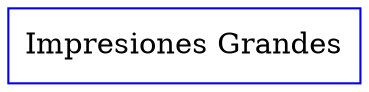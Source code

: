  digraph G {
 rankdir=LR;
 inicio [label="Impresiones Grandes", color="blue", shape="rectangle"];
 }
